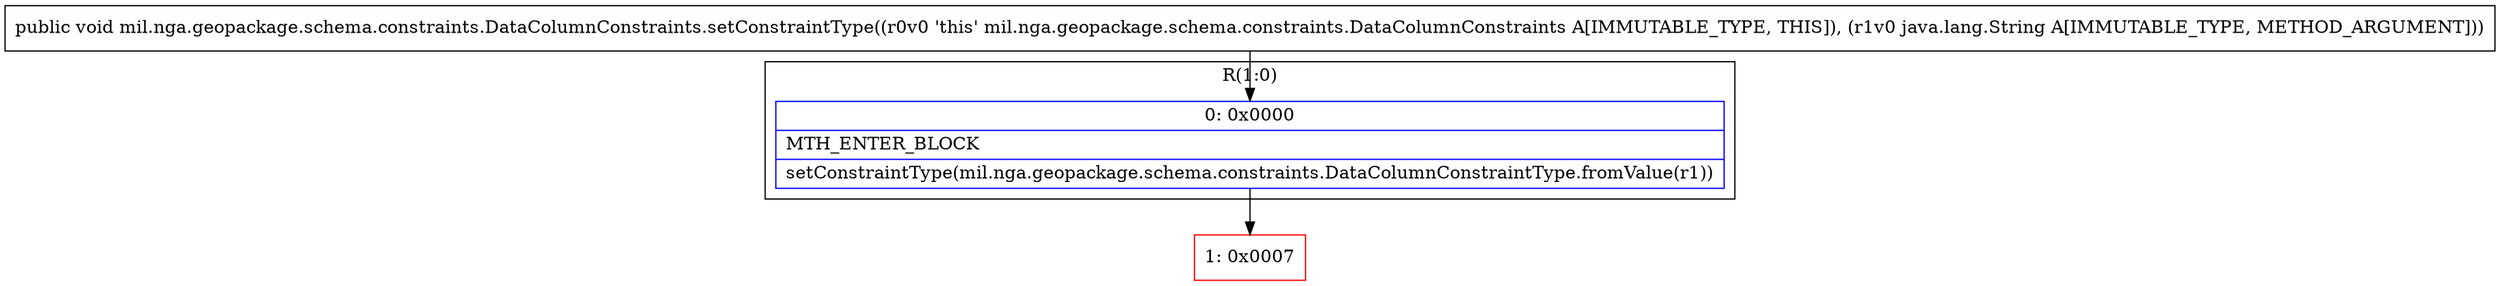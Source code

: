 digraph "CFG formil.nga.geopackage.schema.constraints.DataColumnConstraints.setConstraintType(Ljava\/lang\/String;)V" {
subgraph cluster_Region_802210593 {
label = "R(1:0)";
node [shape=record,color=blue];
Node_0 [shape=record,label="{0\:\ 0x0000|MTH_ENTER_BLOCK\l|setConstraintType(mil.nga.geopackage.schema.constraints.DataColumnConstraintType.fromValue(r1))\l}"];
}
Node_1 [shape=record,color=red,label="{1\:\ 0x0007}"];
MethodNode[shape=record,label="{public void mil.nga.geopackage.schema.constraints.DataColumnConstraints.setConstraintType((r0v0 'this' mil.nga.geopackage.schema.constraints.DataColumnConstraints A[IMMUTABLE_TYPE, THIS]), (r1v0 java.lang.String A[IMMUTABLE_TYPE, METHOD_ARGUMENT])) }"];
MethodNode -> Node_0;
Node_0 -> Node_1;
}

